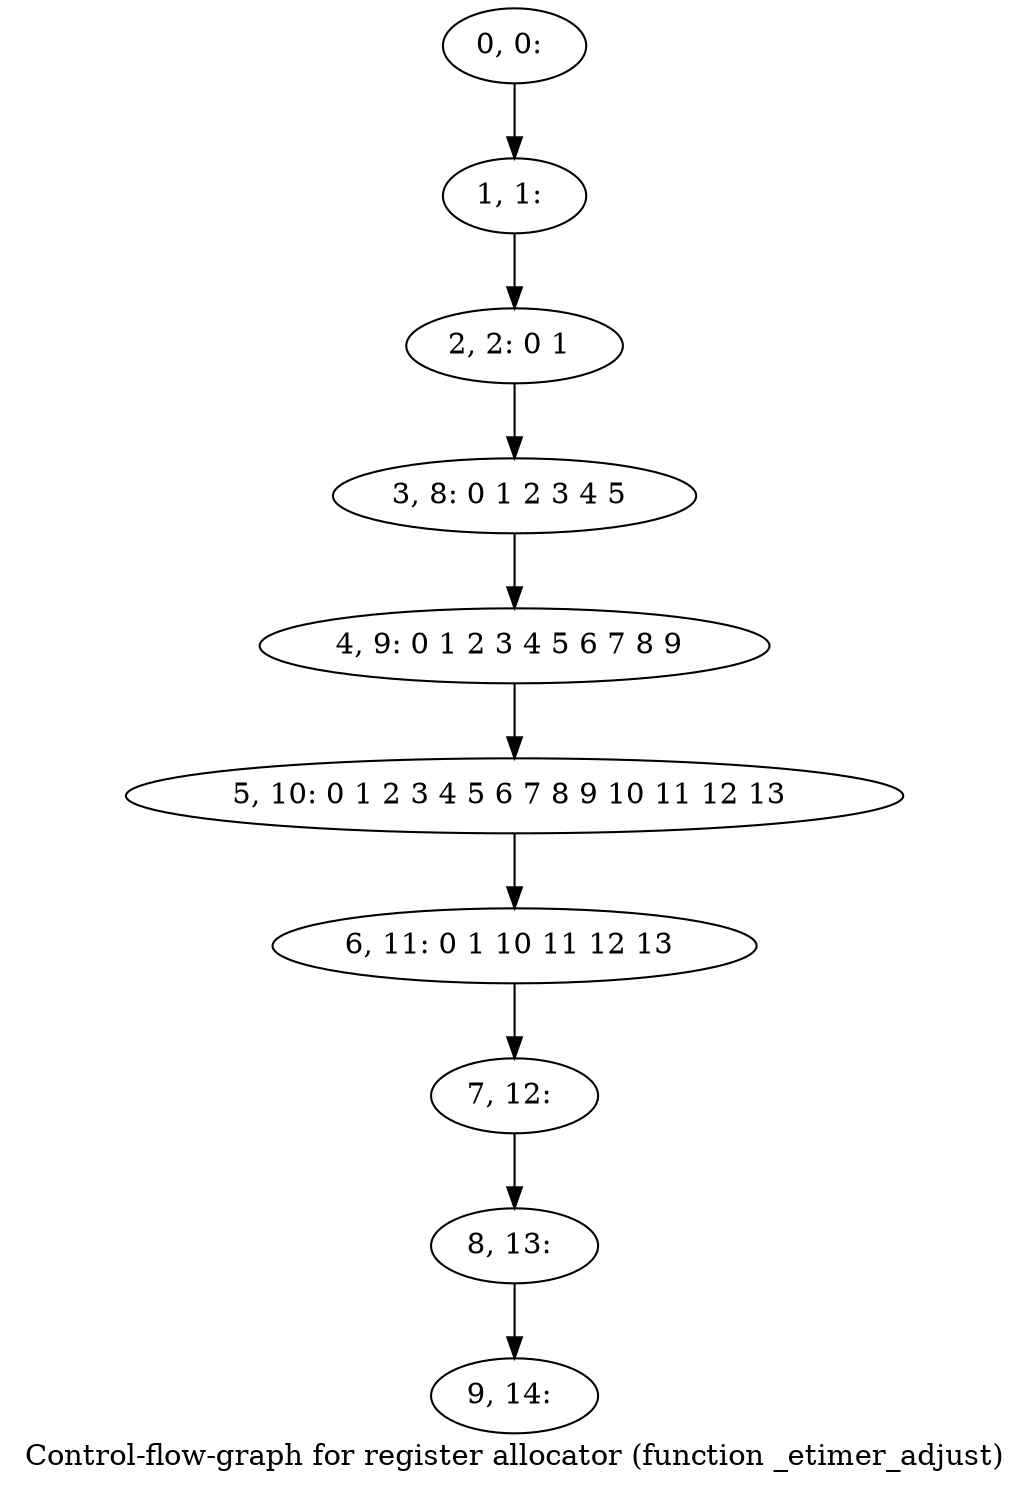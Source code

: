 digraph G {
graph [label="Control-flow-graph for register allocator (function _etimer_adjust)"]
0[label="0, 0: "];
1[label="1, 1: "];
2[label="2, 2: 0 1 "];
3[label="3, 8: 0 1 2 3 4 5 "];
4[label="4, 9: 0 1 2 3 4 5 6 7 8 9 "];
5[label="5, 10: 0 1 2 3 4 5 6 7 8 9 10 11 12 13 "];
6[label="6, 11: 0 1 10 11 12 13 "];
7[label="7, 12: "];
8[label="8, 13: "];
9[label="9, 14: "];
0->1 ;
1->2 ;
2->3 ;
3->4 ;
4->5 ;
5->6 ;
6->7 ;
7->8 ;
8->9 ;
}
